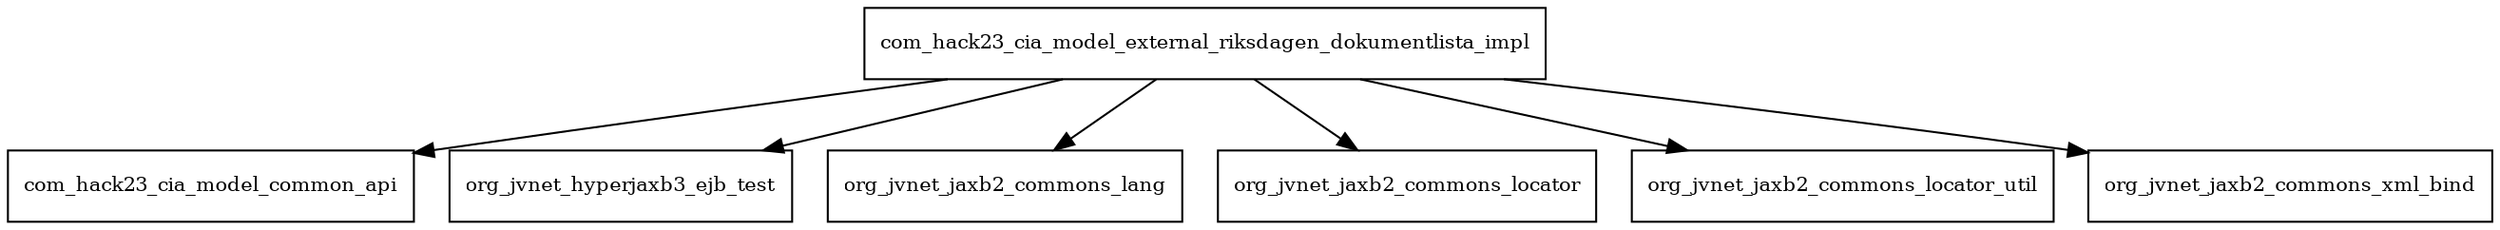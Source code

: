digraph model_external_riksdagen_dokumentlista_impl_2017_9_16_SNAPSHOT_package_dependencies {
  node [shape = box, fontsize=10.0];
  com_hack23_cia_model_external_riksdagen_dokumentlista_impl -> com_hack23_cia_model_common_api;
  com_hack23_cia_model_external_riksdagen_dokumentlista_impl -> org_jvnet_hyperjaxb3_ejb_test;
  com_hack23_cia_model_external_riksdagen_dokumentlista_impl -> org_jvnet_jaxb2_commons_lang;
  com_hack23_cia_model_external_riksdagen_dokumentlista_impl -> org_jvnet_jaxb2_commons_locator;
  com_hack23_cia_model_external_riksdagen_dokumentlista_impl -> org_jvnet_jaxb2_commons_locator_util;
  com_hack23_cia_model_external_riksdagen_dokumentlista_impl -> org_jvnet_jaxb2_commons_xml_bind;
}

